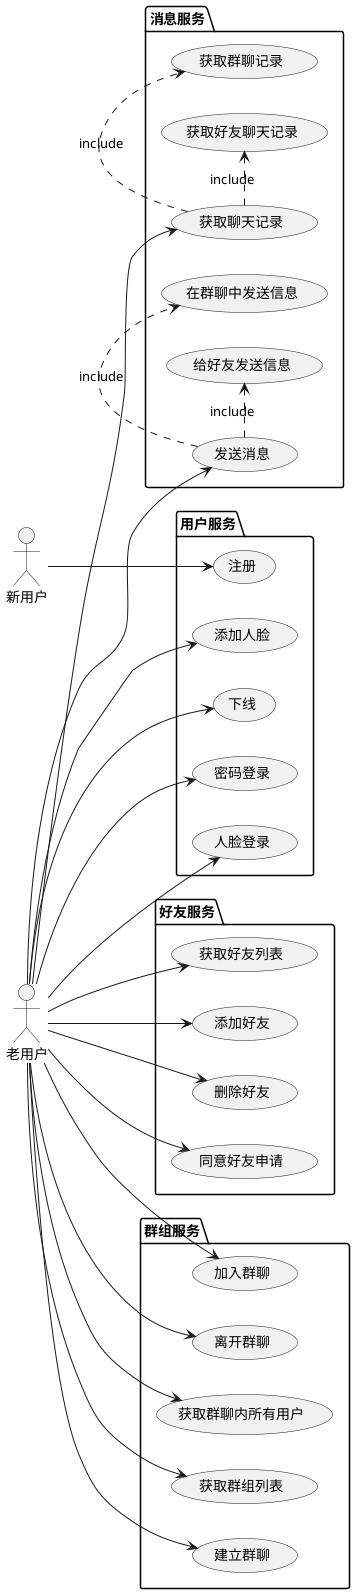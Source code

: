 @startuml
left to right direction
actor 老用户
actor 新用户
package 用户服务{
     usecase "注册"
     usecase "密码登录"
     usecase "人脸登录"
     usecase "添加人脸"
     usecase "下线"
}
package 好友服务{
     usecase "获取好友列表"
     usecase "添加好友"
     usecase "删除好友"
     usecase "同意好友申请"
}
package 消息服务{
     usecase "获取聊天记录"
     usecase "发送消息"
    "获取聊天记录" .> (获取群聊记录) : include
    "获取聊天记录" .> (获取好友聊天记录) : include
    "发送消息".> (在群聊中发送信息) : include
    "发送消息".> (给好友发送信息) : include
}
package 群组服务{
     usecase "获取群组列表"
     usecase "建立群聊"
     usecase "加入群聊"
     usecase "离开群聊"
     usecase "获取群聊内所有用户"
}

新用户 --> "注册"

老用户 --> "密码登录"
老用户 --> "人脸登录"
老用户 --> "添加人脸"
老用户 --> "下线"

老用户 --> "获取好友列表"
老用户 --> "添加好友"
老用户 --> "删除好友"
老用户 --> "同意好友申请"

老用户 --> "获取聊天记录"
老用户 --> "发送消息"

老用户 --> "获取群组列表"
老用户 --> "建立群聊"
老用户 --> "加入群聊"
老用户 --> "离开群聊"
老用户 --> "获取群聊内所有用户"


@enduml